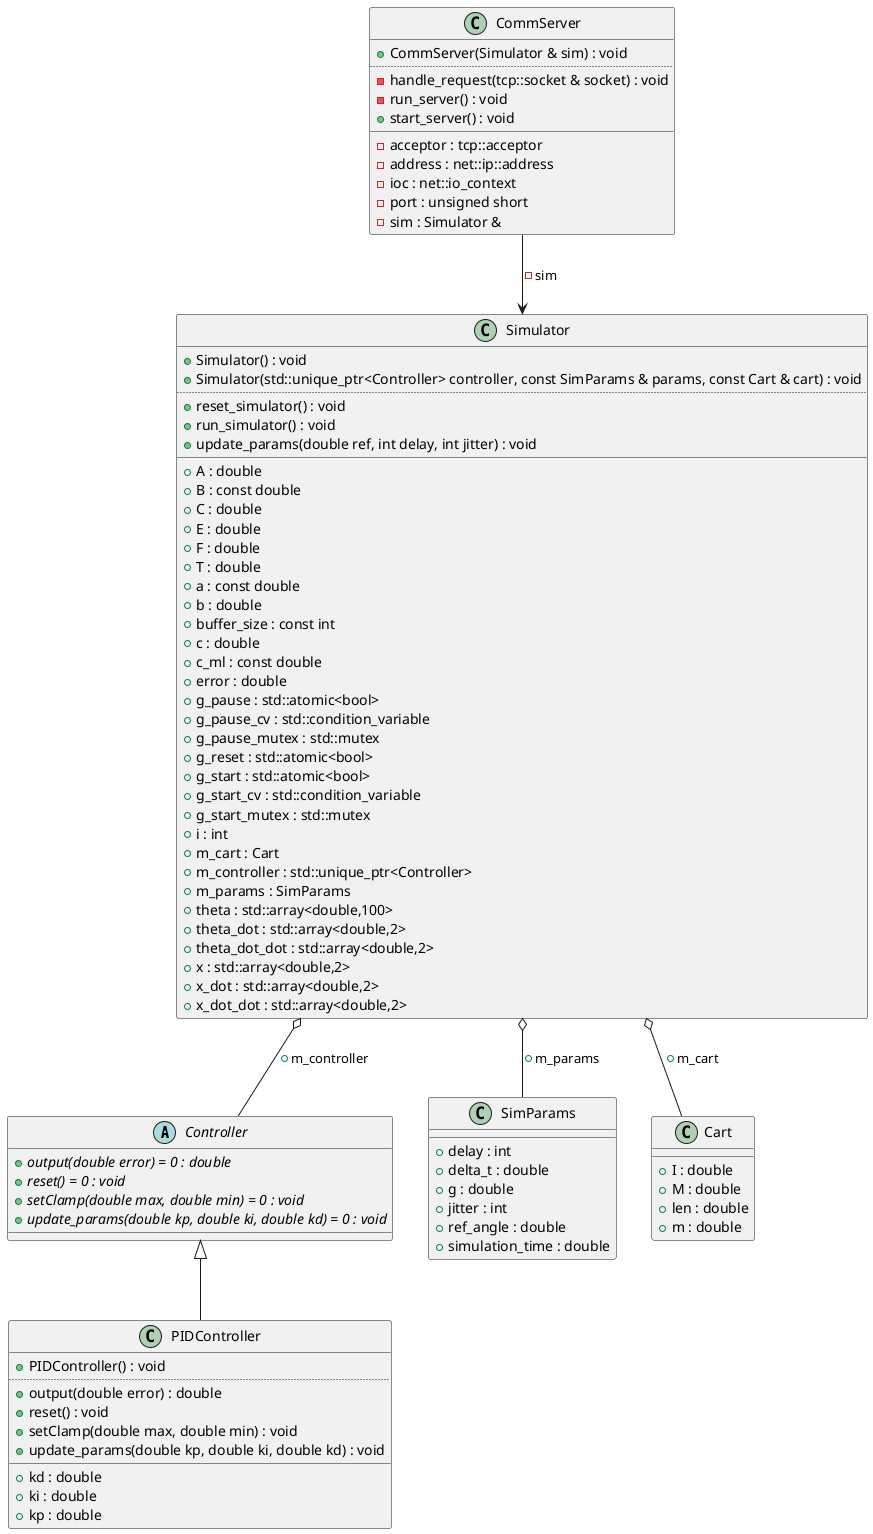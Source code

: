 @startuml
abstract "Controller" as C_0015707221190624193204
abstract C_0015707221190624193204 {
{abstract} +output(double error) = 0 : double
{abstract} +reset() = 0 : void
{abstract} +setClamp(double max, double min) = 0 : void
{abstract} +update_params(double kp, double ki, double kd) = 0 : void
__
}
class "PIDController" as C_0006173588471794238490
class C_0006173588471794238490 {
+PIDController() : void
..
+output(double error) : double
+reset() : void
+setClamp(double max, double min) : void
+update_params(double kp, double ki, double kd) : void
__
+kd : double
+ki : double
+kp : double
}
class "SimParams" as C_0009962022010138106661
class C_0009962022010138106661 {
__
+delay : int
+delta_t : double
+g : double
+jitter : int
+ref_angle : double
+simulation_time : double
}
class "Cart" as C_0003600186653709220194
class C_0003600186653709220194 {
__
+I : double
+M : double
+len : double
+m : double
}
class "Simulator" as C_0005739425762276452218
class C_0005739425762276452218 {
+Simulator() : void
+Simulator(std::unique_ptr<Controller> controller, const SimParams & params, const Cart & cart) : void
..
+reset_simulator() : void
+run_simulator() : void
+update_params(double ref, int delay, int jitter) : void
__
+A : double
+B : const double
+C : double
+E : double
+F : double
+T : double
+a : const double
+b : double
+buffer_size : const int
+c : double
+c_ml : const double
+error : double
+g_pause : std::atomic<bool>
+g_pause_cv : std::condition_variable
+g_pause_mutex : std::mutex
+g_reset : std::atomic<bool>
+g_start : std::atomic<bool>
+g_start_cv : std::condition_variable
+g_start_mutex : std::mutex
+i : int
+m_cart : Cart
+m_controller : std::unique_ptr<Controller>
+m_params : SimParams
+theta : std::array<double,100>
+theta_dot : std::array<double,2>
+theta_dot_dot : std::array<double,2>
+x : std::array<double,2>
+x_dot : std::array<double,2>
+x_dot_dot : std::array<double,2>
}
class "CommServer" as C_0011200438516648707549
class C_0011200438516648707549 {
+CommServer(Simulator & sim) : void
..
-handle_request(tcp::socket & socket) : void
-run_server() : void
+start_server() : void
__
-acceptor : tcp::acceptor
-address : net::ip::address
-ioc : net::io_context
-port : unsigned short
-sim : Simulator &
}
C_0015707221190624193204 <|-- C_0006173588471794238490
C_0005739425762276452218 o-- C_0015707221190624193204 : +m_controller
C_0005739425762276452218 o-- C_0009962022010138106661 : +m_params
C_0005739425762276452218 o-- C_0003600186653709220194 : +m_cart
C_0011200438516648707549 --> C_0005739425762276452218 : -sim

'Generated with clang-uml, version 0.6.2
'LLVM version Ubuntu clang version 18.1.3 (1ubuntu1)
@enduml
